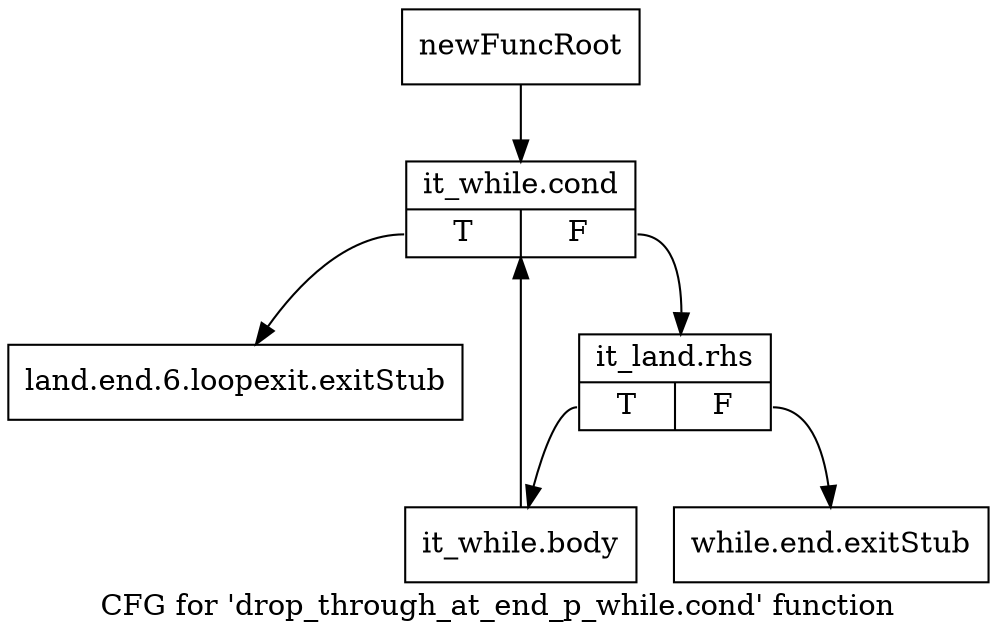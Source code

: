 digraph "CFG for 'drop_through_at_end_p_while.cond' function" {
	label="CFG for 'drop_through_at_end_p_while.cond' function";

	Node0xc3b9f80 [shape=record,label="{newFuncRoot}"];
	Node0xc3b9f80 -> Node0xc3ba070;
	Node0xc3b9fd0 [shape=record,label="{land.end.6.loopexit.exitStub}"];
	Node0xc3ba020 [shape=record,label="{while.end.exitStub}"];
	Node0xc3ba070 [shape=record,label="{it_while.cond|{<s0>T|<s1>F}}"];
	Node0xc3ba070:s0 -> Node0xc3b9fd0;
	Node0xc3ba070:s1 -> Node0xc3ba0c0;
	Node0xc3ba0c0 [shape=record,label="{it_land.rhs|{<s0>T|<s1>F}}"];
	Node0xc3ba0c0:s0 -> Node0xc3ba110;
	Node0xc3ba0c0:s1 -> Node0xc3ba020;
	Node0xc3ba110 [shape=record,label="{it_while.body}"];
	Node0xc3ba110 -> Node0xc3ba070;
}
